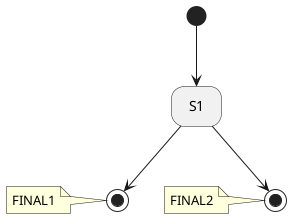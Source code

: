 @startuml
'https://plantuml.com/state-diagram

'hide description area for state without description
hide empty description

'FINAL1 <<END>>
state FINAL1 <<end>>
note left of FINAL1 : FINAL1
'FINAL2 <<END>>
state FINAL2 <<end>>
note left of FINAL2 : FINAL2
state S1


[*] --> S1
S1 -down-> FINAL1
S1 -down-> FINAL2

@enduml